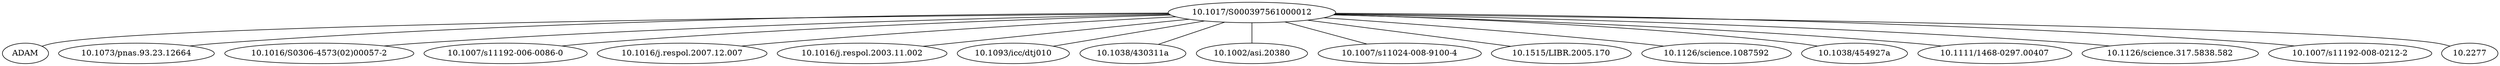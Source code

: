 strict graph mind_map140 {
	"10.1017/S000397561000012" -- ADAM
	"10.1017/S000397561000012" -- "10.1073/pnas.93.23.12664"
	"10.1017/S000397561000012" -- "10.1016/S0306-4573(02)00057-2"
	"10.1017/S000397561000012" -- "10.1007/s11192-006-0086-0"
	"10.1017/S000397561000012" -- "10.1016/j.respol.2007.12.007"
	"10.1017/S000397561000012" -- "10.1016/j.respol.2003.11.002"
	"10.1017/S000397561000012" -- "10.1093/icc/dtj010"
	"10.1017/S000397561000012" -- "10.1038/430311a"
	"10.1017/S000397561000012" -- "10.1002/asi.20380"
	"10.1017/S000397561000012" -- "10.1007/s11024-008-9100-4"
	"10.1017/S000397561000012" -- "10.1515/LIBR.2005.170"
	"10.1017/S000397561000012" -- "10.1126/science.1087592"
	"10.1017/S000397561000012" -- "10.1038/454927a"
	"10.1017/S000397561000012" -- "10.1111/1468-0297.00407"
	"10.1017/S000397561000012" -- "10.1126/science.317.5838.582"
	"10.1017/S000397561000012" -- "10.1007/s11192-008-0212-2"
	"10.1017/S000397561000012" -- 10.2277
}
